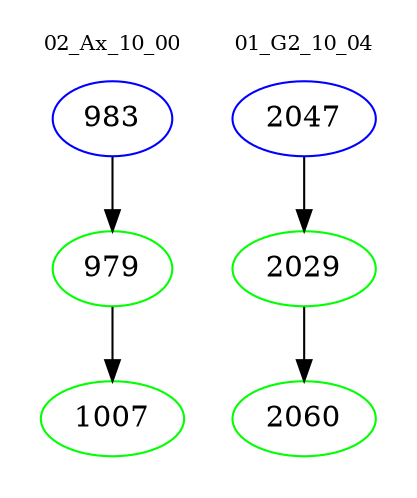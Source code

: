 digraph{
subgraph cluster_0 {
color = white
label = "02_Ax_10_00";
fontsize=10;
T0_983 [label="983", color="blue"]
T0_983 -> T0_979 [color="black"]
T0_979 [label="979", color="green"]
T0_979 -> T0_1007 [color="black"]
T0_1007 [label="1007", color="green"]
}
subgraph cluster_1 {
color = white
label = "01_G2_10_04";
fontsize=10;
T1_2047 [label="2047", color="blue"]
T1_2047 -> T1_2029 [color="black"]
T1_2029 [label="2029", color="green"]
T1_2029 -> T1_2060 [color="black"]
T1_2060 [label="2060", color="green"]
}
}

